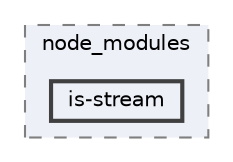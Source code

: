 digraph "pkiclassroomrescheduler/src/main/frontend/node_modules/is-stream"
{
 // LATEX_PDF_SIZE
  bgcolor="transparent";
  edge [fontname=Helvetica,fontsize=10,labelfontname=Helvetica,labelfontsize=10];
  node [fontname=Helvetica,fontsize=10,shape=box,height=0.2,width=0.4];
  compound=true
  subgraph clusterdir_72953eda66ccb3a2722c28e1c3e6c23b {
    graph [ bgcolor="#edf0f7", pencolor="grey50", label="node_modules", fontname=Helvetica,fontsize=10 style="filled,dashed", URL="dir_72953eda66ccb3a2722c28e1c3e6c23b.html",tooltip=""]
  dir_64a57feeffc783b373432aad3867e642 [label="is-stream", fillcolor="#edf0f7", color="grey25", style="filled,bold", URL="dir_64a57feeffc783b373432aad3867e642.html",tooltip=""];
  }
}

